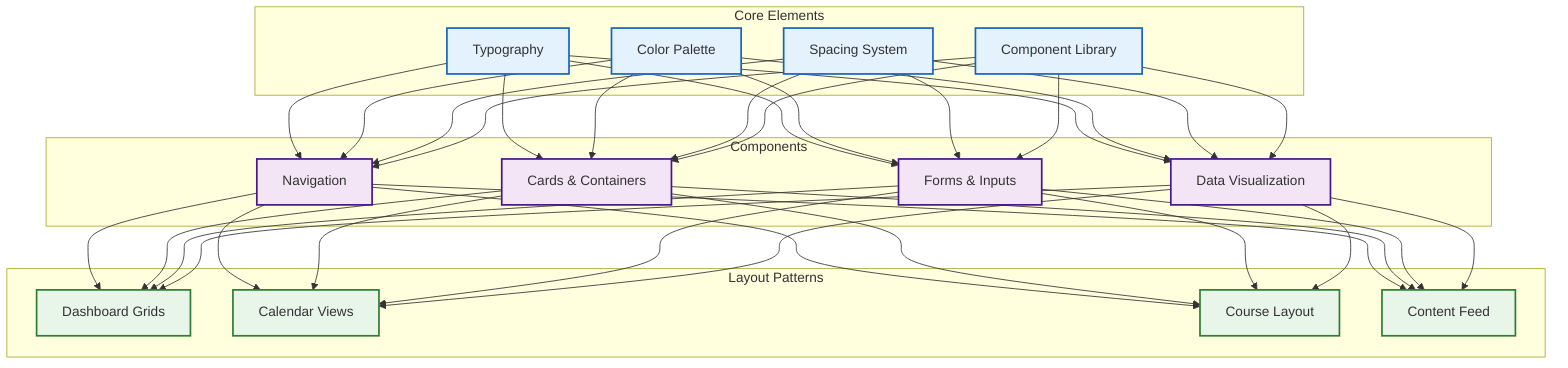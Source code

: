 graph TD
    subgraph Core Elements
        A[Typography]
        B[Color Palette]
        C[Spacing System]
        D[Component Library]
    end

    subgraph Components
        E[Navigation]
        F[Cards & Containers]
        G[Forms & Inputs]
        H[Data Visualization]
    end

    subgraph Layout Patterns
        I[Dashboard Grids]
        J[Calendar Views]
        K[Course Layout]
        L[Content Feed]
    end

    A & B & C & D --> E & F & G & H
    E & F & G & H --> I & J & K & L

    classDef core fill:#e3f2fd,stroke:#1565c0,stroke-width:2px
    classDef comp fill:#f3e5f5,stroke:#4a148c,stroke-width:2px
    classDef layout fill:#e8f5e9,stroke:#2e7d32,stroke-width:2px

    class A,B,C,D core
    class E,F,G,H comp
    class I,J,K,L layout